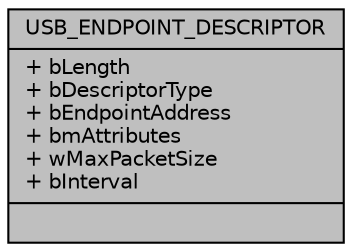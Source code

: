 digraph "USB_ENDPOINT_DESCRIPTOR"
{
  edge [fontname="Helvetica",fontsize="10",labelfontname="Helvetica",labelfontsize="10"];
  node [fontname="Helvetica",fontsize="10",shape=record];
  Node0 [label="{USB_ENDPOINT_DESCRIPTOR\n|+ bLength\l+ bDescriptorType\l+ bEndpointAddress\l+ bmAttributes\l+ wMaxPacketSize\l+ bInterval\l|}",height=0.2,width=0.4,color="black", fillcolor="grey75", style="filled", fontcolor="black"];
}
